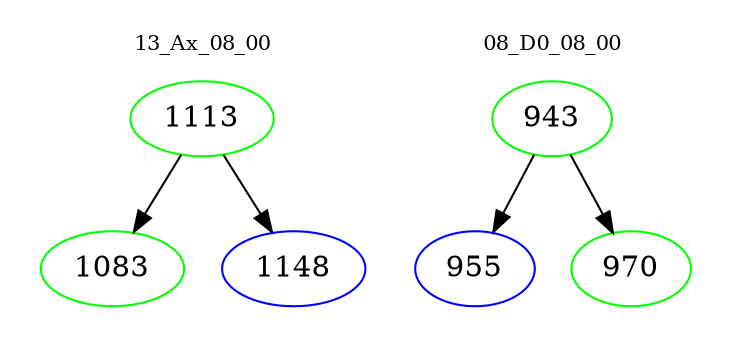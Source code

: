 digraph{
subgraph cluster_0 {
color = white
label = "13_Ax_08_00";
fontsize=10;
T0_1113 [label="1113", color="green"]
T0_1113 -> T0_1083 [color="black"]
T0_1083 [label="1083", color="green"]
T0_1113 -> T0_1148 [color="black"]
T0_1148 [label="1148", color="blue"]
}
subgraph cluster_1 {
color = white
label = "08_D0_08_00";
fontsize=10;
T1_943 [label="943", color="green"]
T1_943 -> T1_955 [color="black"]
T1_955 [label="955", color="blue"]
T1_943 -> T1_970 [color="black"]
T1_970 [label="970", color="green"]
}
}
